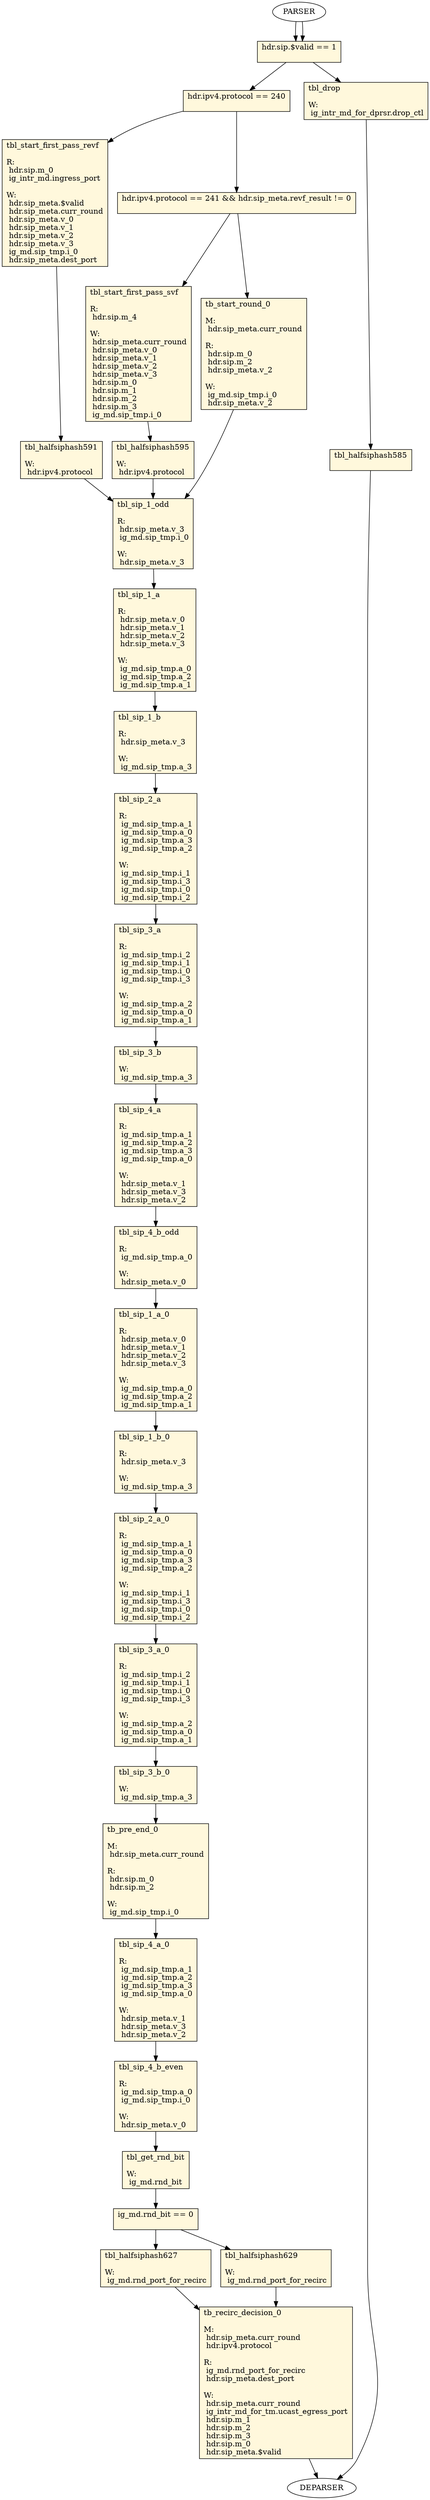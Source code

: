 digraph ingress {
cond_8 [ shape=record, style="filled", fillcolor=cornsilk, label="hdr.sip.$valid == 1\l\l
 "];
cond_9 [ shape=record, style="filled", fillcolor=cornsilk, label="hdr.ipv4.protocol == 240\l\l
 "];
tbl_drop [ shape=record, style="filled", fillcolor=cornsilk, label="tbl_drop\l\l
W:\l
 ig_intr_md_for_dprsr.drop_ctl\l
 "];
tbl_start_first_pass_revf [ shape=record, style="filled", fillcolor=cornsilk, label="tbl_start_first_pass_revf\l\l
R:\l
 hdr.sip.m_0\l
 ig_intr_md.ingress_port\l
\lW:\l
 hdr.sip_meta.$valid\l
 hdr.sip_meta.curr_round\l
 hdr.sip_meta.v_0\l
 hdr.sip_meta.v_1\l
 hdr.sip_meta.v_2\l
 hdr.sip_meta.v_3\l
 ig_md.sip_tmp.i_0\l
 hdr.sip_meta.dest_port\l
 "];
cond_10 [ shape=record, style="filled", fillcolor=cornsilk, label="hdr.ipv4.protocol == 241 && hdr.sip_meta.revf_result != 0\l\l
 "];
tbl_halfsiphash591 [ shape=record, style="filled", fillcolor=cornsilk, label="tbl_halfsiphash591\l\l
W:\l
 hdr.ipv4.protocol\l
 "];
tbl_sip_1_odd [ shape=record, style="filled", fillcolor=cornsilk, label="tbl_sip_1_odd\l\l
R:\l
 hdr.sip_meta.v_3\l
 ig_md.sip_tmp.i_0\l
\lW:\l
 hdr.sip_meta.v_3\l
 "];
tbl_start_first_pass_svf [ shape=record, style="filled", fillcolor=cornsilk, label="tbl_start_first_pass_svf\l\l
R:\l
 hdr.sip.m_4\l
\lW:\l
 hdr.sip_meta.curr_round\l
 hdr.sip_meta.v_0\l
 hdr.sip_meta.v_1\l
 hdr.sip_meta.v_2\l
 hdr.sip_meta.v_3\l
 hdr.sip.m_0\l
 hdr.sip.m_1\l
 hdr.sip.m_2\l
 hdr.sip.m_3\l
 ig_md.sip_tmp.i_0\l
 "];
tb_start_round_0 [ shape=record, style="filled", fillcolor=cornsilk, label="tb_start_round_0\l\l
M:\l
 hdr.sip_meta.curr_round\l
\lR:\l
 hdr.sip.m_0\l
 hdr.sip.m_2\l
 hdr.sip_meta.v_2\l
\lW:\l
 ig_md.sip_tmp.i_0\l
 hdr.sip_meta.v_2\l
 "];
tbl_halfsiphash595 [ shape=record, style="filled", fillcolor=cornsilk, label="tbl_halfsiphash595\l\l
W:\l
 hdr.ipv4.protocol\l
 "];
tbl_sip_1_a [ shape=record, style="filled", fillcolor=cornsilk, label="tbl_sip_1_a\l\l
R:\l
 hdr.sip_meta.v_0\l
 hdr.sip_meta.v_1\l
 hdr.sip_meta.v_2\l
 hdr.sip_meta.v_3\l
\lW:\l
 ig_md.sip_tmp.a_0\l
 ig_md.sip_tmp.a_2\l
 ig_md.sip_tmp.a_1\l
 "];
tbl_sip_1_b [ shape=record, style="filled", fillcolor=cornsilk, label="tbl_sip_1_b\l\l
R:\l
 hdr.sip_meta.v_3\l
\lW:\l
 ig_md.sip_tmp.a_3\l
 "];
tbl_sip_2_a [ shape=record, style="filled", fillcolor=cornsilk, label="tbl_sip_2_a\l\l
R:\l
 ig_md.sip_tmp.a_1\l
 ig_md.sip_tmp.a_0\l
 ig_md.sip_tmp.a_3\l
 ig_md.sip_tmp.a_2\l
\lW:\l
 ig_md.sip_tmp.i_1\l
 ig_md.sip_tmp.i_3\l
 ig_md.sip_tmp.i_0\l
 ig_md.sip_tmp.i_2\l
 "];
tbl_sip_3_a [ shape=record, style="filled", fillcolor=cornsilk, label="tbl_sip_3_a\l\l
R:\l
 ig_md.sip_tmp.i_2\l
 ig_md.sip_tmp.i_1\l
 ig_md.sip_tmp.i_0\l
 ig_md.sip_tmp.i_3\l
\lW:\l
 ig_md.sip_tmp.a_2\l
 ig_md.sip_tmp.a_0\l
 ig_md.sip_tmp.a_1\l
 "];
tbl_sip_3_b [ shape=record, style="filled", fillcolor=cornsilk, label="tbl_sip_3_b\l\l
W:\l
 ig_md.sip_tmp.a_3\l
 "];
tbl_sip_4_a [ shape=record, style="filled", fillcolor=cornsilk, label="tbl_sip_4_a\l\l
R:\l
 ig_md.sip_tmp.a_1\l
 ig_md.sip_tmp.a_2\l
 ig_md.sip_tmp.a_3\l
 ig_md.sip_tmp.a_0\l
\lW:\l
 hdr.sip_meta.v_1\l
 hdr.sip_meta.v_3\l
 hdr.sip_meta.v_2\l
 "];
tbl_sip_4_b_odd [ shape=record, style="filled", fillcolor=cornsilk, label="tbl_sip_4_b_odd\l\l
R:\l
 ig_md.sip_tmp.a_0\l
\lW:\l
 hdr.sip_meta.v_0\l
 "];
tbl_sip_1_a_0 [ shape=record, style="filled", fillcolor=cornsilk, label="tbl_sip_1_a_0\l\l
R:\l
 hdr.sip_meta.v_0\l
 hdr.sip_meta.v_1\l
 hdr.sip_meta.v_2\l
 hdr.sip_meta.v_3\l
\lW:\l
 ig_md.sip_tmp.a_0\l
 ig_md.sip_tmp.a_2\l
 ig_md.sip_tmp.a_1\l
 "];
tbl_sip_1_b_0 [ shape=record, style="filled", fillcolor=cornsilk, label="tbl_sip_1_b_0\l\l
R:\l
 hdr.sip_meta.v_3\l
\lW:\l
 ig_md.sip_tmp.a_3\l
 "];
tbl_sip_2_a_0 [ shape=record, style="filled", fillcolor=cornsilk, label="tbl_sip_2_a_0\l\l
R:\l
 ig_md.sip_tmp.a_1\l
 ig_md.sip_tmp.a_0\l
 ig_md.sip_tmp.a_3\l
 ig_md.sip_tmp.a_2\l
\lW:\l
 ig_md.sip_tmp.i_1\l
 ig_md.sip_tmp.i_3\l
 ig_md.sip_tmp.i_0\l
 ig_md.sip_tmp.i_2\l
 "];
tbl_sip_3_a_0 [ shape=record, style="filled", fillcolor=cornsilk, label="tbl_sip_3_a_0\l\l
R:\l
 ig_md.sip_tmp.i_2\l
 ig_md.sip_tmp.i_1\l
 ig_md.sip_tmp.i_0\l
 ig_md.sip_tmp.i_3\l
\lW:\l
 ig_md.sip_tmp.a_2\l
 ig_md.sip_tmp.a_0\l
 ig_md.sip_tmp.a_1\l
 "];
tbl_sip_3_b_0 [ shape=record, style="filled", fillcolor=cornsilk, label="tbl_sip_3_b_0\l\l
W:\l
 ig_md.sip_tmp.a_3\l
 "];
tb_pre_end_0 [ shape=record, style="filled", fillcolor=cornsilk, label="tb_pre_end_0\l\l
M:\l
 hdr.sip_meta.curr_round\l
\lR:\l
 hdr.sip.m_0\l
 hdr.sip.m_2\l
\lW:\l
 ig_md.sip_tmp.i_0\l
 "];
tbl_sip_4_a_0 [ shape=record, style="filled", fillcolor=cornsilk, label="tbl_sip_4_a_0\l\l
R:\l
 ig_md.sip_tmp.a_1\l
 ig_md.sip_tmp.a_2\l
 ig_md.sip_tmp.a_3\l
 ig_md.sip_tmp.a_0\l
\lW:\l
 hdr.sip_meta.v_1\l
 hdr.sip_meta.v_3\l
 hdr.sip_meta.v_2\l
 "];
tbl_sip_4_b_even [ shape=record, style="filled", fillcolor=cornsilk, label="tbl_sip_4_b_even\l\l
R:\l
 ig_md.sip_tmp.a_0\l
 ig_md.sip_tmp.i_0\l
\lW:\l
 hdr.sip_meta.v_0\l
 "];
tbl_get_rnd_bit [ shape=record, style="filled", fillcolor=cornsilk, label="tbl_get_rnd_bit\l\l
W:\l
 ig_md.rnd_bit\l
 "];
cond_11 [ shape=record, style="filled", fillcolor=cornsilk, label="ig_md.rnd_bit == 0\l\l
 "];
tbl_halfsiphash627 [ shape=record, style="filled", fillcolor=cornsilk, label="tbl_halfsiphash627\l\l
W:\l
 ig_md.rnd_port_for_recirc\l
 "];
tbl_halfsiphash629 [ shape=record, style="filled", fillcolor=cornsilk, label="tbl_halfsiphash629\l\l
W:\l
 ig_md.rnd_port_for_recirc\l
 "];
tb_recirc_decision_0 [ shape=record, style="filled", fillcolor=cornsilk, label="tb_recirc_decision_0\l\l
M:\l
 hdr.sip_meta.curr_round\l
 hdr.ipv4.protocol\l
\lR:\l
 ig_md.rnd_port_for_recirc\l
 hdr.sip_meta.dest_port\l
\lW:\l
 hdr.sip_meta.curr_round\l
 ig_intr_md_for_tm.ucast_egress_port\l
 hdr.sip.m_1\l
 hdr.sip.m_2\l
 hdr.sip.m_3\l
 hdr.sip.m_0\l
 hdr.sip_meta.$valid\l
 "];
tbl_halfsiphash585 [ shape=record, style="filled", fillcolor=cornsilk, label="tbl_halfsiphash585\l\l
 "];
    PARSER -> cond_8
    cond_8 -> cond_9
    PARSER -> cond_8
    cond_8 -> tbl_drop
    cond_9 -> tbl_start_first_pass_revf
    cond_9 -> cond_10
    tbl_start_first_pass_revf -> tbl_halfsiphash591
    tbl_halfsiphash591 -> tbl_sip_1_odd
    cond_10 -> tbl_start_first_pass_svf
    cond_10 -> tb_start_round_0
    tb_start_round_0 -> tbl_sip_1_odd
    tbl_start_first_pass_svf -> tbl_halfsiphash595
    tbl_halfsiphash595 -> tbl_sip_1_odd
    tbl_sip_1_odd -> tbl_sip_1_a
    tbl_sip_1_a -> tbl_sip_1_b
    tbl_sip_1_b -> tbl_sip_2_a
    tbl_sip_2_a -> tbl_sip_3_a
    tbl_sip_3_a -> tbl_sip_3_b
    tbl_sip_3_b -> tbl_sip_4_a
    tbl_sip_4_a -> tbl_sip_4_b_odd
    tbl_sip_4_b_odd -> tbl_sip_1_a_0
    tbl_sip_1_a_0 -> tbl_sip_1_b_0
    tbl_sip_1_b_0 -> tbl_sip_2_a_0
    tbl_sip_2_a_0 -> tbl_sip_3_a_0
    tbl_sip_3_a_0 -> tbl_sip_3_b_0
    tbl_sip_3_b_0 -> tb_pre_end_0
    tb_pre_end_0 -> tbl_sip_4_a_0
    tbl_sip_4_a_0 -> tbl_sip_4_b_even
    tbl_sip_4_b_even -> tbl_get_rnd_bit
    tbl_get_rnd_bit -> cond_11
    cond_11 -> tbl_halfsiphash627
    cond_11 -> tbl_halfsiphash629
    tbl_halfsiphash627 -> tb_recirc_decision_0
    tbl_halfsiphash629 -> tb_recirc_decision_0
    tb_recirc_decision_0 -> DEPARSER
    tbl_drop -> tbl_halfsiphash585
    tbl_halfsiphash585 -> DEPARSER
}

